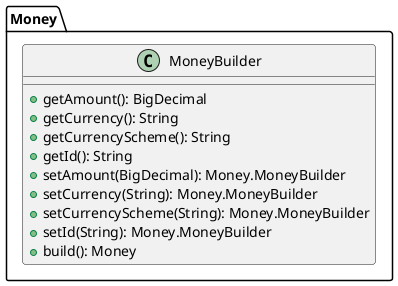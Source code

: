 @startuml

    class Money.MoneyBuilder [[Money.MoneyBuilder.html]] {
        +getAmount(): BigDecimal
        +getCurrency(): String
        +getCurrencyScheme(): String
        +getId(): String
        +setAmount(BigDecimal): Money.MoneyBuilder
        +setCurrency(String): Money.MoneyBuilder
        +setCurrencyScheme(String): Money.MoneyBuilder
        +setId(String): Money.MoneyBuilder
        +build(): Money
    }

@enduml
